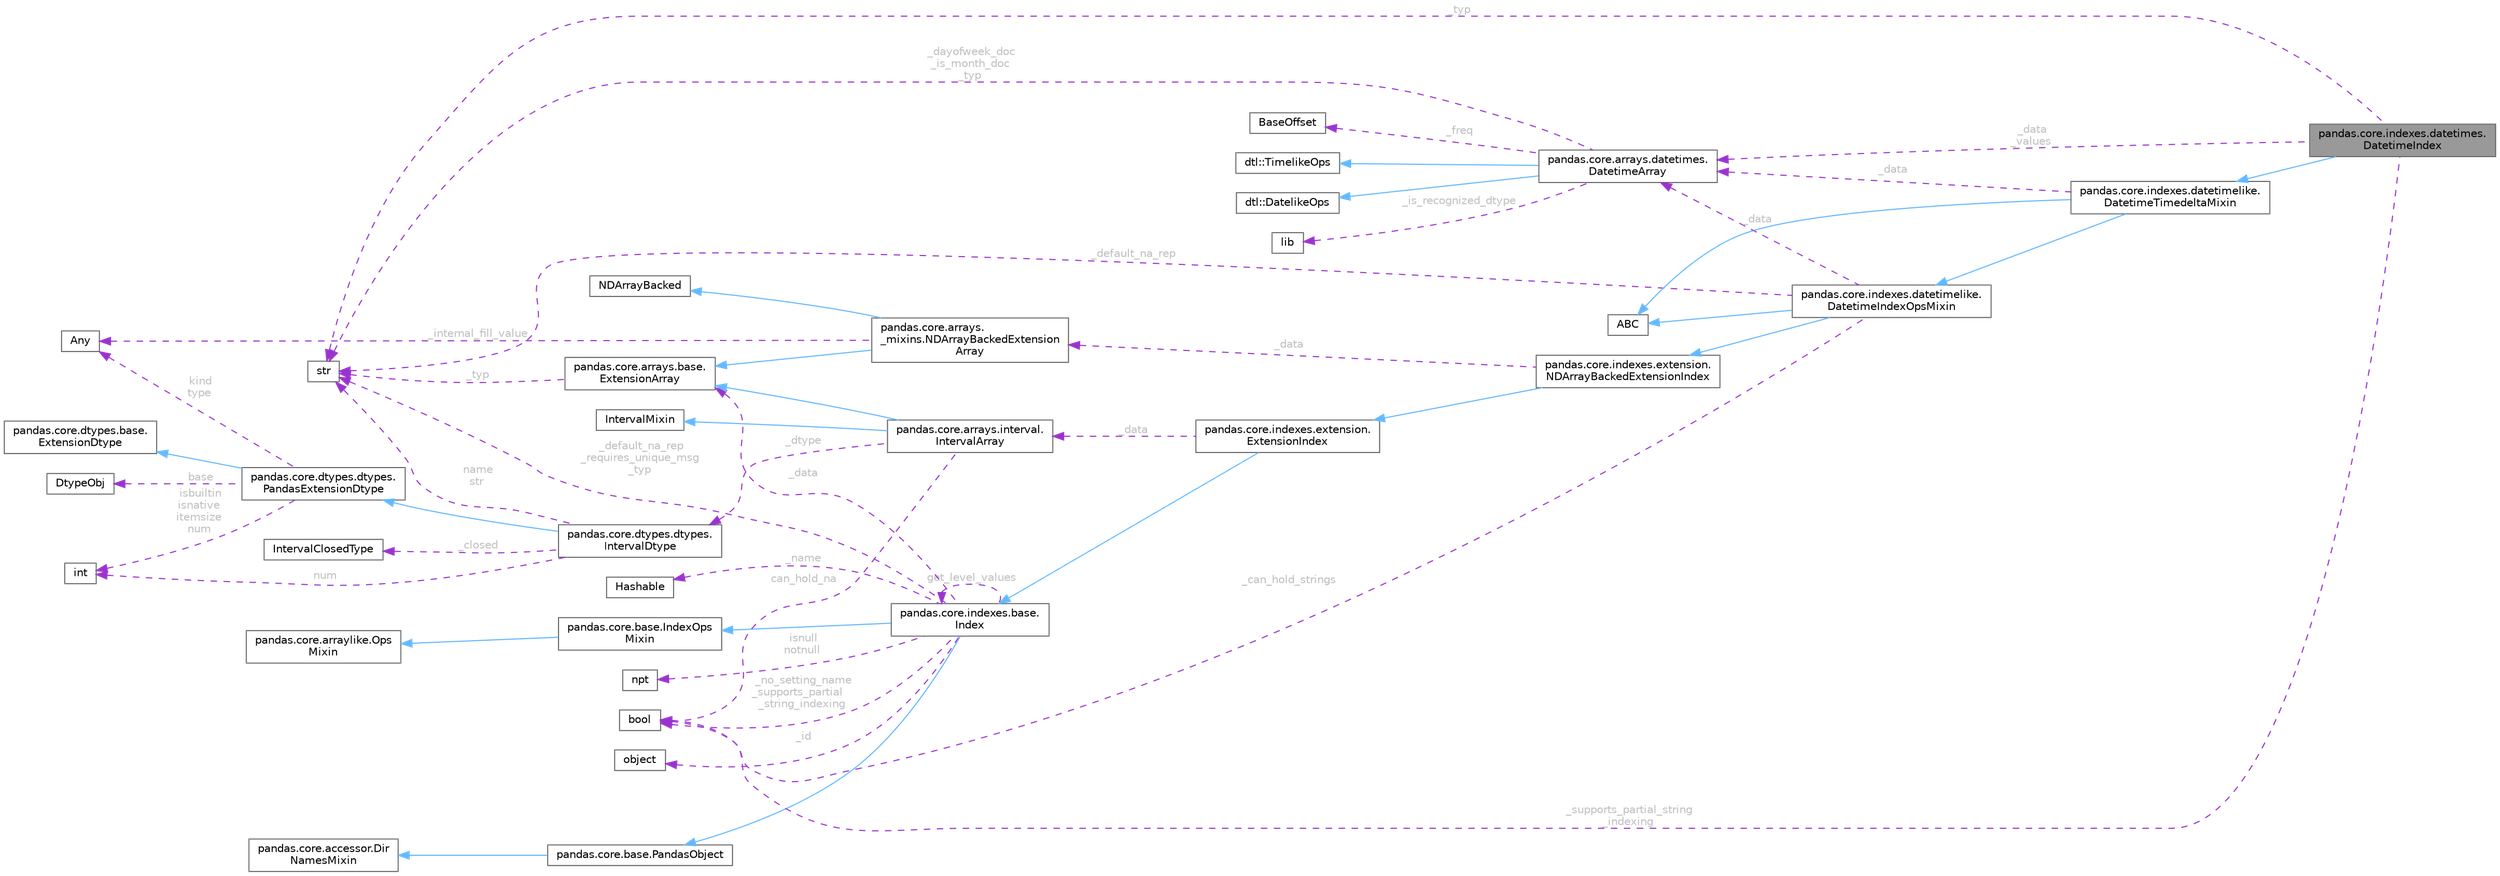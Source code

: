 digraph "pandas.core.indexes.datetimes.DatetimeIndex"
{
 // LATEX_PDF_SIZE
  bgcolor="transparent";
  edge [fontname=Helvetica,fontsize=10,labelfontname=Helvetica,labelfontsize=10];
  node [fontname=Helvetica,fontsize=10,shape=box,height=0.2,width=0.4];
  rankdir="LR";
  Node1 [id="Node000001",label="pandas.core.indexes.datetimes.\lDatetimeIndex",height=0.2,width=0.4,color="gray40", fillcolor="grey60", style="filled", fontcolor="black",tooltip=" "];
  Node2 -> Node1 [id="edge49_Node000001_Node000002",dir="back",color="steelblue1",style="solid",tooltip=" "];
  Node2 [id="Node000002",label="pandas.core.indexes.datetimelike.\lDatetimeTimedeltaMixin",height=0.2,width=0.4,color="gray40", fillcolor="white", style="filled",URL="$classpandas_1_1core_1_1indexes_1_1datetimelike_1_1DatetimeTimedeltaMixin.html",tooltip=" "];
  Node3 -> Node2 [id="edge50_Node000002_Node000003",dir="back",color="steelblue1",style="solid",tooltip=" "];
  Node3 [id="Node000003",label="pandas.core.indexes.datetimelike.\lDatetimeIndexOpsMixin",height=0.2,width=0.4,color="gray40", fillcolor="white", style="filled",URL="$classpandas_1_1core_1_1indexes_1_1datetimelike_1_1DatetimeIndexOpsMixin.html",tooltip=" "];
  Node4 -> Node3 [id="edge51_Node000003_Node000004",dir="back",color="steelblue1",style="solid",tooltip=" "];
  Node4 [id="Node000004",label="pandas.core.indexes.extension.\lNDArrayBackedExtensionIndex",height=0.2,width=0.4,color="gray40", fillcolor="white", style="filled",URL="$classpandas_1_1core_1_1indexes_1_1extension_1_1NDArrayBackedExtensionIndex.html",tooltip=" "];
  Node5 -> Node4 [id="edge52_Node000004_Node000005",dir="back",color="steelblue1",style="solid",tooltip=" "];
  Node5 [id="Node000005",label="pandas.core.indexes.extension.\lExtensionIndex",height=0.2,width=0.4,color="gray40", fillcolor="white", style="filled",URL="$classpandas_1_1core_1_1indexes_1_1extension_1_1ExtensionIndex.html",tooltip=" "];
  Node6 -> Node5 [id="edge53_Node000005_Node000006",dir="back",color="steelblue1",style="solid",tooltip=" "];
  Node6 [id="Node000006",label="pandas.core.indexes.base.\lIndex",height=0.2,width=0.4,color="gray40", fillcolor="white", style="filled",URL="$classpandas_1_1core_1_1indexes_1_1base_1_1Index.html",tooltip=" "];
  Node7 -> Node6 [id="edge54_Node000006_Node000007",dir="back",color="steelblue1",style="solid",tooltip=" "];
  Node7 [id="Node000007",label="pandas.core.base.IndexOps\lMixin",height=0.2,width=0.4,color="gray40", fillcolor="white", style="filled",URL="$classpandas_1_1core_1_1base_1_1IndexOpsMixin.html",tooltip=" "];
  Node8 -> Node7 [id="edge55_Node000007_Node000008",dir="back",color="steelblue1",style="solid",tooltip=" "];
  Node8 [id="Node000008",label="pandas.core.arraylike.Ops\lMixin",height=0.2,width=0.4,color="gray40", fillcolor="white", style="filled",URL="$classpandas_1_1core_1_1arraylike_1_1OpsMixin.html",tooltip=" "];
  Node9 -> Node6 [id="edge56_Node000006_Node000009",dir="back",color="steelblue1",style="solid",tooltip=" "];
  Node9 [id="Node000009",label="pandas.core.base.PandasObject",height=0.2,width=0.4,color="gray40", fillcolor="white", style="filled",URL="$classpandas_1_1core_1_1base_1_1PandasObject.html",tooltip=" "];
  Node10 -> Node9 [id="edge57_Node000009_Node000010",dir="back",color="steelblue1",style="solid",tooltip=" "];
  Node10 [id="Node000010",label="pandas.core.accessor.Dir\lNamesMixin",height=0.2,width=0.4,color="gray40", fillcolor="white", style="filled",URL="$classpandas_1_1core_1_1accessor_1_1DirNamesMixin.html",tooltip=" "];
  Node11 -> Node6 [id="edge58_Node000006_Node000011",dir="back",color="darkorchid3",style="dashed",tooltip=" ",label=" _default_na_rep\n_requires_unique_msg\n_typ",fontcolor="grey" ];
  Node11 [id="Node000011",label="str",height=0.2,width=0.4,color="gray40", fillcolor="white", style="filled",tooltip=" "];
  Node12 -> Node6 [id="edge59_Node000006_Node000012",dir="back",color="darkorchid3",style="dashed",tooltip=" ",label=" _data",fontcolor="grey" ];
  Node12 [id="Node000012",label="pandas.core.arrays.base.\lExtensionArray",height=0.2,width=0.4,color="gray40", fillcolor="white", style="filled",URL="$classpandas_1_1core_1_1arrays_1_1base_1_1ExtensionArray.html",tooltip=" "];
  Node11 -> Node12 [id="edge60_Node000012_Node000011",dir="back",color="darkorchid3",style="dashed",tooltip=" ",label=" _typ",fontcolor="grey" ];
  Node13 -> Node6 [id="edge61_Node000006_Node000013",dir="back",color="darkorchid3",style="dashed",tooltip=" ",label=" _id",fontcolor="grey" ];
  Node13 [id="Node000013",label="object",height=0.2,width=0.4,color="gray40", fillcolor="white", style="filled",tooltip=" "];
  Node14 -> Node6 [id="edge62_Node000006_Node000014",dir="back",color="darkorchid3",style="dashed",tooltip=" ",label=" _name",fontcolor="grey" ];
  Node14 [id="Node000014",label="Hashable",height=0.2,width=0.4,color="gray40", fillcolor="white", style="filled",tooltip=" "];
  Node15 -> Node6 [id="edge63_Node000006_Node000015",dir="back",color="darkorchid3",style="dashed",tooltip=" ",label=" _no_setting_name\n_supports_partial\l_string_indexing",fontcolor="grey" ];
  Node15 [id="Node000015",label="bool",height=0.2,width=0.4,color="gray40", fillcolor="white", style="filled",tooltip=" "];
  Node6 -> Node6 [id="edge64_Node000006_Node000006",dir="back",color="darkorchid3",style="dashed",tooltip=" ",label=" get_level_values",fontcolor="grey" ];
  Node16 -> Node6 [id="edge65_Node000006_Node000016",dir="back",color="darkorchid3",style="dashed",tooltip=" ",label=" isnull\nnotnull",fontcolor="grey" ];
  Node16 [id="Node000016",label="npt",height=0.2,width=0.4,color="gray40", fillcolor="white", style="filled",tooltip=" "];
  Node17 -> Node5 [id="edge66_Node000005_Node000017",dir="back",color="darkorchid3",style="dashed",tooltip=" ",label=" _data",fontcolor="grey" ];
  Node17 [id="Node000017",label="pandas.core.arrays.interval.\lIntervalArray",height=0.2,width=0.4,color="gray40", fillcolor="white", style="filled",URL="$classpandas_1_1core_1_1arrays_1_1interval_1_1IntervalArray.html",tooltip=" "];
  Node18 -> Node17 [id="edge67_Node000017_Node000018",dir="back",color="steelblue1",style="solid",tooltip=" "];
  Node18 [id="Node000018",label="IntervalMixin",height=0.2,width=0.4,color="gray40", fillcolor="white", style="filled",tooltip=" "];
  Node12 -> Node17 [id="edge68_Node000017_Node000012",dir="back",color="steelblue1",style="solid",tooltip=" "];
  Node15 -> Node17 [id="edge69_Node000017_Node000015",dir="back",color="darkorchid3",style="dashed",tooltip=" ",label=" can_hold_na",fontcolor="grey" ];
  Node19 -> Node17 [id="edge70_Node000017_Node000019",dir="back",color="darkorchid3",style="dashed",tooltip=" ",label=" _dtype",fontcolor="grey" ];
  Node19 [id="Node000019",label="pandas.core.dtypes.dtypes.\lIntervalDtype",height=0.2,width=0.4,color="gray40", fillcolor="white", style="filled",URL="$classpandas_1_1core_1_1dtypes_1_1dtypes_1_1IntervalDtype.html",tooltip=" "];
  Node20 -> Node19 [id="edge71_Node000019_Node000020",dir="back",color="steelblue1",style="solid",tooltip=" "];
  Node20 [id="Node000020",label="pandas.core.dtypes.dtypes.\lPandasExtensionDtype",height=0.2,width=0.4,color="gray40", fillcolor="white", style="filled",URL="$classpandas_1_1core_1_1dtypes_1_1dtypes_1_1PandasExtensionDtype.html",tooltip=" "];
  Node21 -> Node20 [id="edge72_Node000020_Node000021",dir="back",color="steelblue1",style="solid",tooltip=" "];
  Node21 [id="Node000021",label="pandas.core.dtypes.base.\lExtensionDtype",height=0.2,width=0.4,color="gray40", fillcolor="white", style="filled",URL="$classpandas_1_1core_1_1dtypes_1_1base_1_1ExtensionDtype.html",tooltip=" "];
  Node22 -> Node20 [id="edge73_Node000020_Node000022",dir="back",color="darkorchid3",style="dashed",tooltip=" ",label=" kind\ntype",fontcolor="grey" ];
  Node22 [id="Node000022",label="Any",height=0.2,width=0.4,color="gray40", fillcolor="white", style="filled",tooltip=" "];
  Node23 -> Node20 [id="edge74_Node000020_Node000023",dir="back",color="darkorchid3",style="dashed",tooltip=" ",label=" isbuiltin\nisnative\nitemsize\nnum",fontcolor="grey" ];
  Node23 [id="Node000023",label="int",height=0.2,width=0.4,color="gray40", fillcolor="white", style="filled",tooltip=" "];
  Node24 -> Node20 [id="edge75_Node000020_Node000024",dir="back",color="darkorchid3",style="dashed",tooltip=" ",label=" base",fontcolor="grey" ];
  Node24 [id="Node000024",label="DtypeObj",height=0.2,width=0.4,color="gray40", fillcolor="white", style="filled",tooltip=" "];
  Node11 -> Node19 [id="edge76_Node000019_Node000011",dir="back",color="darkorchid3",style="dashed",tooltip=" ",label=" name\nstr",fontcolor="grey" ];
  Node23 -> Node19 [id="edge77_Node000019_Node000023",dir="back",color="darkorchid3",style="dashed",tooltip=" ",label=" num",fontcolor="grey" ];
  Node25 -> Node19 [id="edge78_Node000019_Node000025",dir="back",color="darkorchid3",style="dashed",tooltip=" ",label=" _closed",fontcolor="grey" ];
  Node25 [id="Node000025",label="IntervalClosedType",height=0.2,width=0.4,color="gray40", fillcolor="white", style="filled",tooltip=" "];
  Node26 -> Node4 [id="edge79_Node000004_Node000026",dir="back",color="darkorchid3",style="dashed",tooltip=" ",label=" _data",fontcolor="grey" ];
  Node26 [id="Node000026",label="pandas.core.arrays.\l_mixins.NDArrayBackedExtension\lArray",height=0.2,width=0.4,color="gray40", fillcolor="white", style="filled",URL="$classpandas_1_1core_1_1arrays_1_1__mixins_1_1NDArrayBackedExtensionArray.html",tooltip=" "];
  Node27 -> Node26 [id="edge80_Node000026_Node000027",dir="back",color="steelblue1",style="solid",tooltip=" "];
  Node27 [id="Node000027",label="NDArrayBacked",height=0.2,width=0.4,color="gray40", fillcolor="white", style="filled",tooltip=" "];
  Node12 -> Node26 [id="edge81_Node000026_Node000012",dir="back",color="steelblue1",style="solid",tooltip=" "];
  Node22 -> Node26 [id="edge82_Node000026_Node000022",dir="back",color="darkorchid3",style="dashed",tooltip=" ",label=" _internal_fill_value",fontcolor="grey" ];
  Node28 -> Node3 [id="edge83_Node000003_Node000028",dir="back",color="steelblue1",style="solid",tooltip=" "];
  Node28 [id="Node000028",label="ABC",height=0.2,width=0.4,color="gray40", fillcolor="white", style="filled",tooltip=" "];
  Node15 -> Node3 [id="edge84_Node000003_Node000015",dir="back",color="darkorchid3",style="dashed",tooltip=" ",label=" _can_hold_strings",fontcolor="grey" ];
  Node29 -> Node3 [id="edge85_Node000003_Node000029",dir="back",color="darkorchid3",style="dashed",tooltip=" ",label=" _data",fontcolor="grey" ];
  Node29 [id="Node000029",label="pandas.core.arrays.datetimes.\lDatetimeArray",height=0.2,width=0.4,color="gray40", fillcolor="white", style="filled",URL="$classpandas_1_1core_1_1arrays_1_1datetimes_1_1DatetimeArray.html",tooltip=" "];
  Node30 -> Node29 [id="edge86_Node000029_Node000030",dir="back",color="steelblue1",style="solid",tooltip=" "];
  Node30 [id="Node000030",label="dtl::TimelikeOps",height=0.2,width=0.4,color="gray40", fillcolor="white", style="filled",tooltip=" "];
  Node31 -> Node29 [id="edge87_Node000029_Node000031",dir="back",color="steelblue1",style="solid",tooltip=" "];
  Node31 [id="Node000031",label="dtl::DatelikeOps",height=0.2,width=0.4,color="gray40", fillcolor="white", style="filled",tooltip=" "];
  Node11 -> Node29 [id="edge88_Node000029_Node000011",dir="back",color="darkorchid3",style="dashed",tooltip=" ",label=" _dayofweek_doc\n_is_month_doc\n_typ",fontcolor="grey" ];
  Node32 -> Node29 [id="edge89_Node000029_Node000032",dir="back",color="darkorchid3",style="dashed",tooltip=" ",label=" _is_recognized_dtype",fontcolor="grey" ];
  Node32 [id="Node000032",label="lib",height=0.2,width=0.4,color="gray40", fillcolor="white", style="filled",tooltip=" "];
  Node33 -> Node29 [id="edge90_Node000029_Node000033",dir="back",color="darkorchid3",style="dashed",tooltip=" ",label=" _freq",fontcolor="grey" ];
  Node33 [id="Node000033",label="BaseOffset",height=0.2,width=0.4,color="gray40", fillcolor="white", style="filled",tooltip=" "];
  Node11 -> Node3 [id="edge91_Node000003_Node000011",dir="back",color="darkorchid3",style="dashed",tooltip=" ",label=" _default_na_rep",fontcolor="grey" ];
  Node28 -> Node2 [id="edge92_Node000002_Node000028",dir="back",color="steelblue1",style="solid",tooltip=" "];
  Node29 -> Node2 [id="edge93_Node000002_Node000029",dir="back",color="darkorchid3",style="dashed",tooltip=" ",label=" _data",fontcolor="grey" ];
  Node11 -> Node1 [id="edge94_Node000001_Node000011",dir="back",color="darkorchid3",style="dashed",tooltip=" ",label=" _typ",fontcolor="grey" ];
  Node15 -> Node1 [id="edge95_Node000001_Node000015",dir="back",color="darkorchid3",style="dashed",tooltip=" ",label=" _supports_partial_string\l_indexing",fontcolor="grey" ];
  Node29 -> Node1 [id="edge96_Node000001_Node000029",dir="back",color="darkorchid3",style="dashed",tooltip=" ",label=" _data\n_values",fontcolor="grey" ];
}
